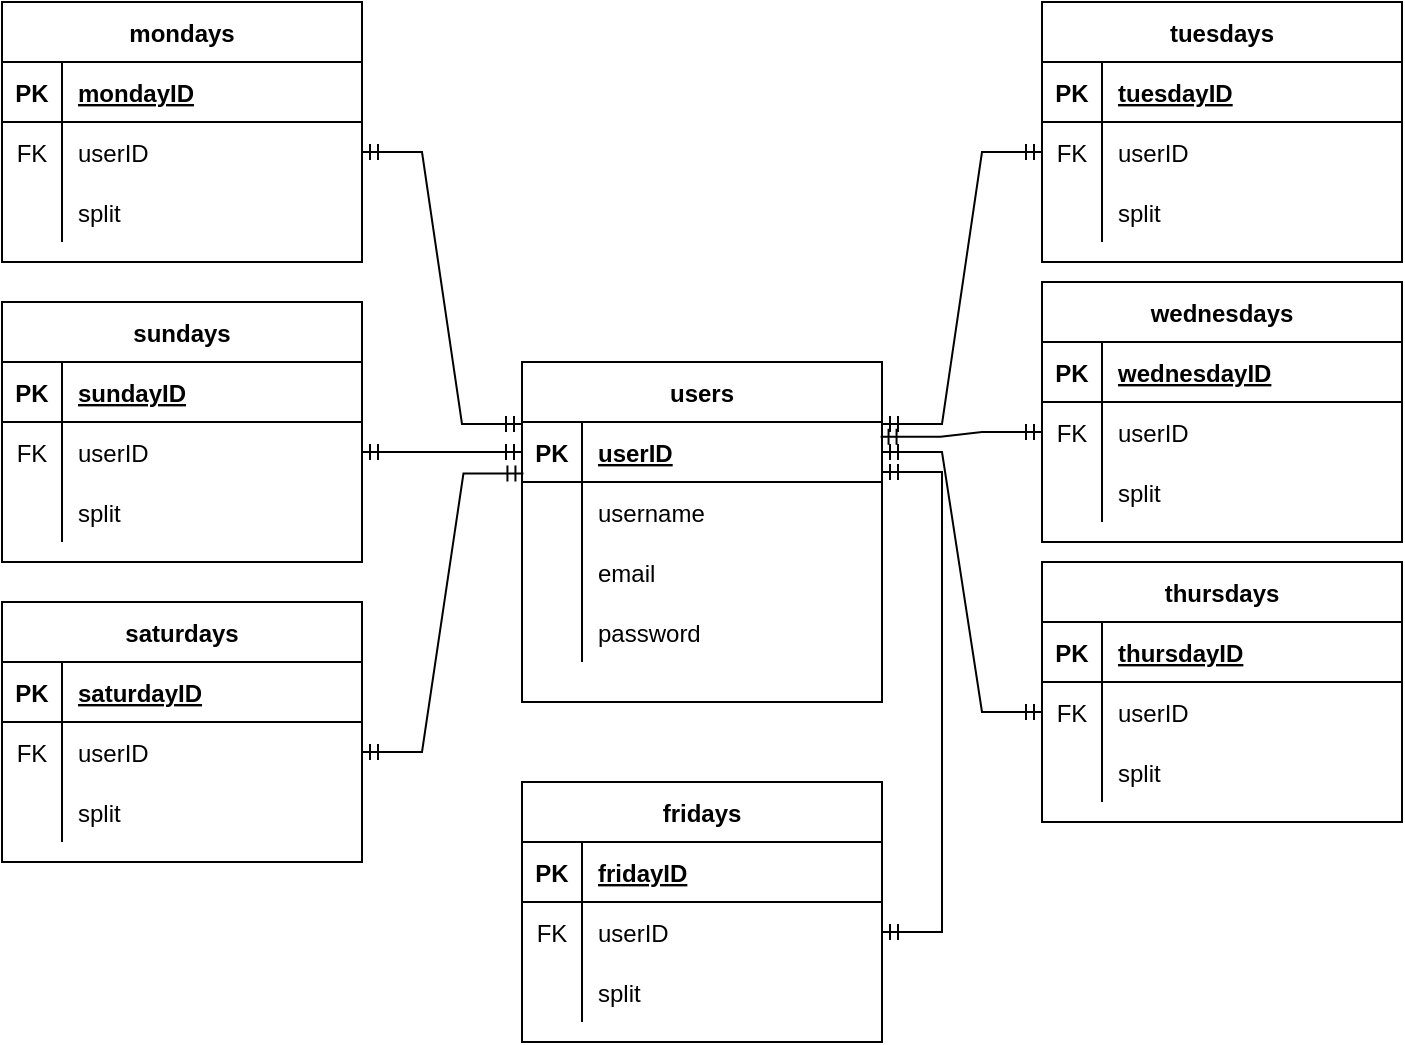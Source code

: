<mxfile version="20.0.3" type="github">
  <diagram id="R2lEEEUBdFMjLlhIrx00" name="Page-1">
    <mxGraphModel dx="1888" dy="579" grid="1" gridSize="10" guides="1" tooltips="1" connect="1" arrows="1" fold="1" page="1" pageScale="1" pageWidth="850" pageHeight="1100" math="0" shadow="0" extFonts="Permanent Marker^https://fonts.googleapis.com/css?family=Permanent+Marker">
      <root>
        <mxCell id="0" />
        <mxCell id="1" parent="0" />
        <mxCell id="h6z2bHAktGb2tJl_-hDQ-1" value="users" style="shape=table;startSize=30;container=1;collapsible=1;childLayout=tableLayout;fixedRows=1;rowLines=0;fontStyle=1;align=center;resizeLast=1;" parent="1" vertex="1">
          <mxGeometry y="200" width="180" height="170" as="geometry" />
        </mxCell>
        <mxCell id="h6z2bHAktGb2tJl_-hDQ-2" value="" style="shape=tableRow;horizontal=0;startSize=0;swimlaneHead=0;swimlaneBody=0;fillColor=none;collapsible=0;dropTarget=0;points=[[0,0.5],[1,0.5]];portConstraint=eastwest;top=0;left=0;right=0;bottom=1;" parent="h6z2bHAktGb2tJl_-hDQ-1" vertex="1">
          <mxGeometry y="30" width="180" height="30" as="geometry" />
        </mxCell>
        <mxCell id="h6z2bHAktGb2tJl_-hDQ-3" value="PK" style="shape=partialRectangle;connectable=0;fillColor=none;top=0;left=0;bottom=0;right=0;fontStyle=1;overflow=hidden;" parent="h6z2bHAktGb2tJl_-hDQ-2" vertex="1">
          <mxGeometry width="30" height="30" as="geometry">
            <mxRectangle width="30" height="30" as="alternateBounds" />
          </mxGeometry>
        </mxCell>
        <mxCell id="h6z2bHAktGb2tJl_-hDQ-4" value="userID" style="shape=partialRectangle;connectable=0;fillColor=none;top=0;left=0;bottom=0;right=0;align=left;spacingLeft=6;fontStyle=5;overflow=hidden;" parent="h6z2bHAktGb2tJl_-hDQ-2" vertex="1">
          <mxGeometry x="30" width="150" height="30" as="geometry">
            <mxRectangle width="150" height="30" as="alternateBounds" />
          </mxGeometry>
        </mxCell>
        <mxCell id="h6z2bHAktGb2tJl_-hDQ-57" value="" style="shape=tableRow;horizontal=0;startSize=0;swimlaneHead=0;swimlaneBody=0;fillColor=none;collapsible=0;dropTarget=0;points=[[0,0.5],[1,0.5]];portConstraint=eastwest;top=0;left=0;right=0;bottom=0;" parent="h6z2bHAktGb2tJl_-hDQ-1" vertex="1">
          <mxGeometry y="60" width="180" height="30" as="geometry" />
        </mxCell>
        <mxCell id="h6z2bHAktGb2tJl_-hDQ-58" value="" style="shape=partialRectangle;connectable=0;fillColor=none;top=0;left=0;bottom=0;right=0;editable=1;overflow=hidden;" parent="h6z2bHAktGb2tJl_-hDQ-57" vertex="1">
          <mxGeometry width="30" height="30" as="geometry">
            <mxRectangle width="30" height="30" as="alternateBounds" />
          </mxGeometry>
        </mxCell>
        <mxCell id="h6z2bHAktGb2tJl_-hDQ-59" value="username" style="shape=partialRectangle;connectable=0;fillColor=none;top=0;left=0;bottom=0;right=0;align=left;spacingLeft=6;overflow=hidden;" parent="h6z2bHAktGb2tJl_-hDQ-57" vertex="1">
          <mxGeometry x="30" width="150" height="30" as="geometry">
            <mxRectangle width="150" height="30" as="alternateBounds" />
          </mxGeometry>
        </mxCell>
        <mxCell id="h6z2bHAktGb2tJl_-hDQ-8" value="" style="shape=tableRow;horizontal=0;startSize=0;swimlaneHead=0;swimlaneBody=0;fillColor=none;collapsible=0;dropTarget=0;points=[[0,0.5],[1,0.5]];portConstraint=eastwest;top=0;left=0;right=0;bottom=0;" parent="h6z2bHAktGb2tJl_-hDQ-1" vertex="1">
          <mxGeometry y="90" width="180" height="30" as="geometry" />
        </mxCell>
        <mxCell id="h6z2bHAktGb2tJl_-hDQ-9" value="" style="shape=partialRectangle;connectable=0;fillColor=none;top=0;left=0;bottom=0;right=0;editable=1;overflow=hidden;" parent="h6z2bHAktGb2tJl_-hDQ-8" vertex="1">
          <mxGeometry width="30" height="30" as="geometry">
            <mxRectangle width="30" height="30" as="alternateBounds" />
          </mxGeometry>
        </mxCell>
        <mxCell id="h6z2bHAktGb2tJl_-hDQ-10" value="email" style="shape=partialRectangle;connectable=0;fillColor=none;top=0;left=0;bottom=0;right=0;align=left;spacingLeft=6;overflow=hidden;" parent="h6z2bHAktGb2tJl_-hDQ-8" vertex="1">
          <mxGeometry x="30" width="150" height="30" as="geometry">
            <mxRectangle width="150" height="30" as="alternateBounds" />
          </mxGeometry>
        </mxCell>
        <mxCell id="h6z2bHAktGb2tJl_-hDQ-11" value="" style="shape=tableRow;horizontal=0;startSize=0;swimlaneHead=0;swimlaneBody=0;fillColor=none;collapsible=0;dropTarget=0;points=[[0,0.5],[1,0.5]];portConstraint=eastwest;top=0;left=0;right=0;bottom=0;" parent="h6z2bHAktGb2tJl_-hDQ-1" vertex="1">
          <mxGeometry y="120" width="180" height="30" as="geometry" />
        </mxCell>
        <mxCell id="h6z2bHAktGb2tJl_-hDQ-12" value="" style="shape=partialRectangle;connectable=0;fillColor=none;top=0;left=0;bottom=0;right=0;editable=1;overflow=hidden;" parent="h6z2bHAktGb2tJl_-hDQ-11" vertex="1">
          <mxGeometry width="30" height="30" as="geometry">
            <mxRectangle width="30" height="30" as="alternateBounds" />
          </mxGeometry>
        </mxCell>
        <mxCell id="h6z2bHAktGb2tJl_-hDQ-13" value="password" style="shape=partialRectangle;connectable=0;fillColor=none;top=0;left=0;bottom=0;right=0;align=left;spacingLeft=6;overflow=hidden;" parent="h6z2bHAktGb2tJl_-hDQ-11" vertex="1">
          <mxGeometry x="30" width="150" height="30" as="geometry">
            <mxRectangle width="150" height="30" as="alternateBounds" />
          </mxGeometry>
        </mxCell>
        <mxCell id="h6z2bHAktGb2tJl_-hDQ-18" value="mondays" style="shape=table;startSize=30;container=1;collapsible=1;childLayout=tableLayout;fixedRows=1;rowLines=0;fontStyle=1;align=center;resizeLast=1;" parent="1" vertex="1">
          <mxGeometry x="-260" y="20" width="180" height="130" as="geometry" />
        </mxCell>
        <mxCell id="h6z2bHAktGb2tJl_-hDQ-19" value="" style="shape=tableRow;horizontal=0;startSize=0;swimlaneHead=0;swimlaneBody=0;fillColor=none;collapsible=0;dropTarget=0;points=[[0,0.5],[1,0.5]];portConstraint=eastwest;top=0;left=0;right=0;bottom=1;" parent="h6z2bHAktGb2tJl_-hDQ-18" vertex="1">
          <mxGeometry y="30" width="180" height="30" as="geometry" />
        </mxCell>
        <mxCell id="h6z2bHAktGb2tJl_-hDQ-20" value="PK" style="shape=partialRectangle;connectable=0;fillColor=none;top=0;left=0;bottom=0;right=0;fontStyle=1;overflow=hidden;" parent="h6z2bHAktGb2tJl_-hDQ-19" vertex="1">
          <mxGeometry width="30" height="30" as="geometry">
            <mxRectangle width="30" height="30" as="alternateBounds" />
          </mxGeometry>
        </mxCell>
        <mxCell id="h6z2bHAktGb2tJl_-hDQ-21" value="mondayID" style="shape=partialRectangle;connectable=0;fillColor=none;top=0;left=0;bottom=0;right=0;align=left;spacingLeft=6;fontStyle=5;overflow=hidden;" parent="h6z2bHAktGb2tJl_-hDQ-19" vertex="1">
          <mxGeometry x="30" width="150" height="30" as="geometry">
            <mxRectangle width="150" height="30" as="alternateBounds" />
          </mxGeometry>
        </mxCell>
        <mxCell id="h6z2bHAktGb2tJl_-hDQ-22" value="" style="shape=tableRow;horizontal=0;startSize=0;swimlaneHead=0;swimlaneBody=0;fillColor=none;collapsible=0;dropTarget=0;points=[[0,0.5],[1,0.5]];portConstraint=eastwest;top=0;left=0;right=0;bottom=0;" parent="h6z2bHAktGb2tJl_-hDQ-18" vertex="1">
          <mxGeometry y="60" width="180" height="30" as="geometry" />
        </mxCell>
        <mxCell id="h6z2bHAktGb2tJl_-hDQ-23" value="FK" style="shape=partialRectangle;connectable=0;fillColor=none;top=0;left=0;bottom=0;right=0;editable=1;overflow=hidden;" parent="h6z2bHAktGb2tJl_-hDQ-22" vertex="1">
          <mxGeometry width="30" height="30" as="geometry">
            <mxRectangle width="30" height="30" as="alternateBounds" />
          </mxGeometry>
        </mxCell>
        <mxCell id="h6z2bHAktGb2tJl_-hDQ-24" value="userID" style="shape=partialRectangle;connectable=0;fillColor=none;top=0;left=0;bottom=0;right=0;align=left;spacingLeft=6;overflow=hidden;" parent="h6z2bHAktGb2tJl_-hDQ-22" vertex="1">
          <mxGeometry x="30" width="150" height="30" as="geometry">
            <mxRectangle width="150" height="30" as="alternateBounds" />
          </mxGeometry>
        </mxCell>
        <mxCell id="h6z2bHAktGb2tJl_-hDQ-25" value="" style="shape=tableRow;horizontal=0;startSize=0;swimlaneHead=0;swimlaneBody=0;fillColor=none;collapsible=0;dropTarget=0;points=[[0,0.5],[1,0.5]];portConstraint=eastwest;top=0;left=0;right=0;bottom=0;" parent="h6z2bHAktGb2tJl_-hDQ-18" vertex="1">
          <mxGeometry y="90" width="180" height="30" as="geometry" />
        </mxCell>
        <mxCell id="h6z2bHAktGb2tJl_-hDQ-26" value="" style="shape=partialRectangle;connectable=0;fillColor=none;top=0;left=0;bottom=0;right=0;editable=1;overflow=hidden;" parent="h6z2bHAktGb2tJl_-hDQ-25" vertex="1">
          <mxGeometry width="30" height="30" as="geometry">
            <mxRectangle width="30" height="30" as="alternateBounds" />
          </mxGeometry>
        </mxCell>
        <mxCell id="h6z2bHAktGb2tJl_-hDQ-27" value="split" style="shape=partialRectangle;connectable=0;fillColor=none;top=0;left=0;bottom=0;right=0;align=left;spacingLeft=6;overflow=hidden;" parent="h6z2bHAktGb2tJl_-hDQ-25" vertex="1">
          <mxGeometry x="30" width="150" height="30" as="geometry">
            <mxRectangle width="150" height="30" as="alternateBounds" />
          </mxGeometry>
        </mxCell>
        <mxCell id="h6z2bHAktGb2tJl_-hDQ-31" value="tuesdays" style="shape=table;startSize=30;container=1;collapsible=1;childLayout=tableLayout;fixedRows=1;rowLines=0;fontStyle=1;align=center;resizeLast=1;" parent="1" vertex="1">
          <mxGeometry x="260" y="20" width="180" height="130" as="geometry" />
        </mxCell>
        <mxCell id="h6z2bHAktGb2tJl_-hDQ-32" value="" style="shape=tableRow;horizontal=0;startSize=0;swimlaneHead=0;swimlaneBody=0;fillColor=none;collapsible=0;dropTarget=0;points=[[0,0.5],[1,0.5]];portConstraint=eastwest;top=0;left=0;right=0;bottom=1;" parent="h6z2bHAktGb2tJl_-hDQ-31" vertex="1">
          <mxGeometry y="30" width="180" height="30" as="geometry" />
        </mxCell>
        <mxCell id="h6z2bHAktGb2tJl_-hDQ-33" value="PK" style="shape=partialRectangle;connectable=0;fillColor=none;top=0;left=0;bottom=0;right=0;fontStyle=1;overflow=hidden;" parent="h6z2bHAktGb2tJl_-hDQ-32" vertex="1">
          <mxGeometry width="30" height="30" as="geometry">
            <mxRectangle width="30" height="30" as="alternateBounds" />
          </mxGeometry>
        </mxCell>
        <mxCell id="h6z2bHAktGb2tJl_-hDQ-34" value="tuesdayID" style="shape=partialRectangle;connectable=0;fillColor=none;top=0;left=0;bottom=0;right=0;align=left;spacingLeft=6;fontStyle=5;overflow=hidden;" parent="h6z2bHAktGb2tJl_-hDQ-32" vertex="1">
          <mxGeometry x="30" width="150" height="30" as="geometry">
            <mxRectangle width="150" height="30" as="alternateBounds" />
          </mxGeometry>
        </mxCell>
        <mxCell id="h6z2bHAktGb2tJl_-hDQ-35" value="" style="shape=tableRow;horizontal=0;startSize=0;swimlaneHead=0;swimlaneBody=0;fillColor=none;collapsible=0;dropTarget=0;points=[[0,0.5],[1,0.5]];portConstraint=eastwest;top=0;left=0;right=0;bottom=0;" parent="h6z2bHAktGb2tJl_-hDQ-31" vertex="1">
          <mxGeometry y="60" width="180" height="30" as="geometry" />
        </mxCell>
        <mxCell id="h6z2bHAktGb2tJl_-hDQ-36" value="FK" style="shape=partialRectangle;connectable=0;fillColor=none;top=0;left=0;bottom=0;right=0;editable=1;overflow=hidden;" parent="h6z2bHAktGb2tJl_-hDQ-35" vertex="1">
          <mxGeometry width="30" height="30" as="geometry">
            <mxRectangle width="30" height="30" as="alternateBounds" />
          </mxGeometry>
        </mxCell>
        <mxCell id="h6z2bHAktGb2tJl_-hDQ-37" value="userID" style="shape=partialRectangle;connectable=0;fillColor=none;top=0;left=0;bottom=0;right=0;align=left;spacingLeft=6;overflow=hidden;" parent="h6z2bHAktGb2tJl_-hDQ-35" vertex="1">
          <mxGeometry x="30" width="150" height="30" as="geometry">
            <mxRectangle width="150" height="30" as="alternateBounds" />
          </mxGeometry>
        </mxCell>
        <mxCell id="h6z2bHAktGb2tJl_-hDQ-38" value="" style="shape=tableRow;horizontal=0;startSize=0;swimlaneHead=0;swimlaneBody=0;fillColor=none;collapsible=0;dropTarget=0;points=[[0,0.5],[1,0.5]];portConstraint=eastwest;top=0;left=0;right=0;bottom=0;" parent="h6z2bHAktGb2tJl_-hDQ-31" vertex="1">
          <mxGeometry y="90" width="180" height="30" as="geometry" />
        </mxCell>
        <mxCell id="h6z2bHAktGb2tJl_-hDQ-39" value="" style="shape=partialRectangle;connectable=0;fillColor=none;top=0;left=0;bottom=0;right=0;editable=1;overflow=hidden;" parent="h6z2bHAktGb2tJl_-hDQ-38" vertex="1">
          <mxGeometry width="30" height="30" as="geometry">
            <mxRectangle width="30" height="30" as="alternateBounds" />
          </mxGeometry>
        </mxCell>
        <mxCell id="h6z2bHAktGb2tJl_-hDQ-40" value="split" style="shape=partialRectangle;connectable=0;fillColor=none;top=0;left=0;bottom=0;right=0;align=left;spacingLeft=6;overflow=hidden;" parent="h6z2bHAktGb2tJl_-hDQ-38" vertex="1">
          <mxGeometry x="30" width="150" height="30" as="geometry">
            <mxRectangle width="150" height="30" as="alternateBounds" />
          </mxGeometry>
        </mxCell>
        <mxCell id="h6z2bHAktGb2tJl_-hDQ-44" value="wednesdays" style="shape=table;startSize=30;container=1;collapsible=1;childLayout=tableLayout;fixedRows=1;rowLines=0;fontStyle=1;align=center;resizeLast=1;" parent="1" vertex="1">
          <mxGeometry x="260" y="160" width="180" height="130" as="geometry" />
        </mxCell>
        <mxCell id="h6z2bHAktGb2tJl_-hDQ-45" value="" style="shape=tableRow;horizontal=0;startSize=0;swimlaneHead=0;swimlaneBody=0;fillColor=none;collapsible=0;dropTarget=0;points=[[0,0.5],[1,0.5]];portConstraint=eastwest;top=0;left=0;right=0;bottom=1;" parent="h6z2bHAktGb2tJl_-hDQ-44" vertex="1">
          <mxGeometry y="30" width="180" height="30" as="geometry" />
        </mxCell>
        <mxCell id="h6z2bHAktGb2tJl_-hDQ-46" value="PK" style="shape=partialRectangle;connectable=0;fillColor=none;top=0;left=0;bottom=0;right=0;fontStyle=1;overflow=hidden;" parent="h6z2bHAktGb2tJl_-hDQ-45" vertex="1">
          <mxGeometry width="30" height="30" as="geometry">
            <mxRectangle width="30" height="30" as="alternateBounds" />
          </mxGeometry>
        </mxCell>
        <mxCell id="h6z2bHAktGb2tJl_-hDQ-47" value="wednesdayID" style="shape=partialRectangle;connectable=0;fillColor=none;top=0;left=0;bottom=0;right=0;align=left;spacingLeft=6;fontStyle=5;overflow=hidden;" parent="h6z2bHAktGb2tJl_-hDQ-45" vertex="1">
          <mxGeometry x="30" width="150" height="30" as="geometry">
            <mxRectangle width="150" height="30" as="alternateBounds" />
          </mxGeometry>
        </mxCell>
        <mxCell id="h6z2bHAktGb2tJl_-hDQ-48" value="" style="shape=tableRow;horizontal=0;startSize=0;swimlaneHead=0;swimlaneBody=0;fillColor=none;collapsible=0;dropTarget=0;points=[[0,0.5],[1,0.5]];portConstraint=eastwest;top=0;left=0;right=0;bottom=0;" parent="h6z2bHAktGb2tJl_-hDQ-44" vertex="1">
          <mxGeometry y="60" width="180" height="30" as="geometry" />
        </mxCell>
        <mxCell id="h6z2bHAktGb2tJl_-hDQ-49" value="FK" style="shape=partialRectangle;connectable=0;fillColor=none;top=0;left=0;bottom=0;right=0;editable=1;overflow=hidden;" parent="h6z2bHAktGb2tJl_-hDQ-48" vertex="1">
          <mxGeometry width="30" height="30" as="geometry">
            <mxRectangle width="30" height="30" as="alternateBounds" />
          </mxGeometry>
        </mxCell>
        <mxCell id="h6z2bHAktGb2tJl_-hDQ-50" value="userID" style="shape=partialRectangle;connectable=0;fillColor=none;top=0;left=0;bottom=0;right=0;align=left;spacingLeft=6;overflow=hidden;" parent="h6z2bHAktGb2tJl_-hDQ-48" vertex="1">
          <mxGeometry x="30" width="150" height="30" as="geometry">
            <mxRectangle width="150" height="30" as="alternateBounds" />
          </mxGeometry>
        </mxCell>
        <mxCell id="h6z2bHAktGb2tJl_-hDQ-51" value="" style="shape=tableRow;horizontal=0;startSize=0;swimlaneHead=0;swimlaneBody=0;fillColor=none;collapsible=0;dropTarget=0;points=[[0,0.5],[1,0.5]];portConstraint=eastwest;top=0;left=0;right=0;bottom=0;" parent="h6z2bHAktGb2tJl_-hDQ-44" vertex="1">
          <mxGeometry y="90" width="180" height="30" as="geometry" />
        </mxCell>
        <mxCell id="h6z2bHAktGb2tJl_-hDQ-52" value="" style="shape=partialRectangle;connectable=0;fillColor=none;top=0;left=0;bottom=0;right=0;editable=1;overflow=hidden;" parent="h6z2bHAktGb2tJl_-hDQ-51" vertex="1">
          <mxGeometry width="30" height="30" as="geometry">
            <mxRectangle width="30" height="30" as="alternateBounds" />
          </mxGeometry>
        </mxCell>
        <mxCell id="h6z2bHAktGb2tJl_-hDQ-53" value="split" style="shape=partialRectangle;connectable=0;fillColor=none;top=0;left=0;bottom=0;right=0;align=left;spacingLeft=6;overflow=hidden;" parent="h6z2bHAktGb2tJl_-hDQ-51" vertex="1">
          <mxGeometry x="30" width="150" height="30" as="geometry">
            <mxRectangle width="150" height="30" as="alternateBounds" />
          </mxGeometry>
        </mxCell>
        <mxCell id="h6z2bHAktGb2tJl_-hDQ-60" value="thursdays" style="shape=table;startSize=30;container=1;collapsible=1;childLayout=tableLayout;fixedRows=1;rowLines=0;fontStyle=1;align=center;resizeLast=1;" parent="1" vertex="1">
          <mxGeometry x="260" y="300" width="180" height="130" as="geometry" />
        </mxCell>
        <mxCell id="h6z2bHAktGb2tJl_-hDQ-61" value="" style="shape=tableRow;horizontal=0;startSize=0;swimlaneHead=0;swimlaneBody=0;fillColor=none;collapsible=0;dropTarget=0;points=[[0,0.5],[1,0.5]];portConstraint=eastwest;top=0;left=0;right=0;bottom=1;" parent="h6z2bHAktGb2tJl_-hDQ-60" vertex="1">
          <mxGeometry y="30" width="180" height="30" as="geometry" />
        </mxCell>
        <mxCell id="h6z2bHAktGb2tJl_-hDQ-62" value="PK" style="shape=partialRectangle;connectable=0;fillColor=none;top=0;left=0;bottom=0;right=0;fontStyle=1;overflow=hidden;" parent="h6z2bHAktGb2tJl_-hDQ-61" vertex="1">
          <mxGeometry width="30" height="30" as="geometry">
            <mxRectangle width="30" height="30" as="alternateBounds" />
          </mxGeometry>
        </mxCell>
        <mxCell id="h6z2bHAktGb2tJl_-hDQ-63" value="thursdayID" style="shape=partialRectangle;connectable=0;fillColor=none;top=0;left=0;bottom=0;right=0;align=left;spacingLeft=6;fontStyle=5;overflow=hidden;" parent="h6z2bHAktGb2tJl_-hDQ-61" vertex="1">
          <mxGeometry x="30" width="150" height="30" as="geometry">
            <mxRectangle width="150" height="30" as="alternateBounds" />
          </mxGeometry>
        </mxCell>
        <mxCell id="h6z2bHAktGb2tJl_-hDQ-77" value="" style="shape=tableRow;horizontal=0;startSize=0;swimlaneHead=0;swimlaneBody=0;fillColor=none;collapsible=0;dropTarget=0;points=[[0,0.5],[1,0.5]];portConstraint=eastwest;top=0;left=0;right=0;bottom=0;" parent="h6z2bHAktGb2tJl_-hDQ-60" vertex="1">
          <mxGeometry y="60" width="180" height="30" as="geometry" />
        </mxCell>
        <mxCell id="h6z2bHAktGb2tJl_-hDQ-78" value="FK" style="shape=partialRectangle;connectable=0;fillColor=none;top=0;left=0;bottom=0;right=0;fontStyle=0;overflow=hidden;" parent="h6z2bHAktGb2tJl_-hDQ-77" vertex="1">
          <mxGeometry width="30" height="30" as="geometry">
            <mxRectangle width="30" height="30" as="alternateBounds" />
          </mxGeometry>
        </mxCell>
        <mxCell id="h6z2bHAktGb2tJl_-hDQ-79" value="userID" style="shape=partialRectangle;connectable=0;fillColor=none;top=0;left=0;bottom=0;right=0;align=left;spacingLeft=6;fontStyle=0;overflow=hidden;" parent="h6z2bHAktGb2tJl_-hDQ-77" vertex="1">
          <mxGeometry x="30" width="150" height="30" as="geometry">
            <mxRectangle width="150" height="30" as="alternateBounds" />
          </mxGeometry>
        </mxCell>
        <mxCell id="h6z2bHAktGb2tJl_-hDQ-64" value="" style="shape=tableRow;horizontal=0;startSize=0;swimlaneHead=0;swimlaneBody=0;fillColor=none;collapsible=0;dropTarget=0;points=[[0,0.5],[1,0.5]];portConstraint=eastwest;top=0;left=0;right=0;bottom=0;" parent="h6z2bHAktGb2tJl_-hDQ-60" vertex="1">
          <mxGeometry y="90" width="180" height="30" as="geometry" />
        </mxCell>
        <mxCell id="h6z2bHAktGb2tJl_-hDQ-65" value="" style="shape=partialRectangle;connectable=0;fillColor=none;top=0;left=0;bottom=0;right=0;editable=1;overflow=hidden;" parent="h6z2bHAktGb2tJl_-hDQ-64" vertex="1">
          <mxGeometry width="30" height="30" as="geometry">
            <mxRectangle width="30" height="30" as="alternateBounds" />
          </mxGeometry>
        </mxCell>
        <mxCell id="h6z2bHAktGb2tJl_-hDQ-66" value="split" style="shape=partialRectangle;connectable=0;fillColor=none;top=0;left=0;bottom=0;right=0;align=left;spacingLeft=6;overflow=hidden;" parent="h6z2bHAktGb2tJl_-hDQ-64" vertex="1">
          <mxGeometry x="30" width="150" height="30" as="geometry">
            <mxRectangle width="150" height="30" as="alternateBounds" />
          </mxGeometry>
        </mxCell>
        <mxCell id="h6z2bHAktGb2tJl_-hDQ-100" value="fridays" style="shape=table;startSize=30;container=1;collapsible=1;childLayout=tableLayout;fixedRows=1;rowLines=0;fontStyle=1;align=center;resizeLast=1;" parent="1" vertex="1">
          <mxGeometry y="410" width="180" height="130" as="geometry" />
        </mxCell>
        <mxCell id="h6z2bHAktGb2tJl_-hDQ-101" value="" style="shape=tableRow;horizontal=0;startSize=0;swimlaneHead=0;swimlaneBody=0;fillColor=none;collapsible=0;dropTarget=0;points=[[0,0.5],[1,0.5]];portConstraint=eastwest;top=0;left=0;right=0;bottom=1;" parent="h6z2bHAktGb2tJl_-hDQ-100" vertex="1">
          <mxGeometry y="30" width="180" height="30" as="geometry" />
        </mxCell>
        <mxCell id="h6z2bHAktGb2tJl_-hDQ-102" value="PK" style="shape=partialRectangle;connectable=0;fillColor=none;top=0;left=0;bottom=0;right=0;fontStyle=1;overflow=hidden;" parent="h6z2bHAktGb2tJl_-hDQ-101" vertex="1">
          <mxGeometry width="30" height="30" as="geometry">
            <mxRectangle width="30" height="30" as="alternateBounds" />
          </mxGeometry>
        </mxCell>
        <mxCell id="h6z2bHAktGb2tJl_-hDQ-103" value="fridayID" style="shape=partialRectangle;connectable=0;fillColor=none;top=0;left=0;bottom=0;right=0;align=left;spacingLeft=6;fontStyle=5;overflow=hidden;" parent="h6z2bHAktGb2tJl_-hDQ-101" vertex="1">
          <mxGeometry x="30" width="150" height="30" as="geometry">
            <mxRectangle width="150" height="30" as="alternateBounds" />
          </mxGeometry>
        </mxCell>
        <mxCell id="h6z2bHAktGb2tJl_-hDQ-104" value="" style="shape=tableRow;horizontal=0;startSize=0;swimlaneHead=0;swimlaneBody=0;fillColor=none;collapsible=0;dropTarget=0;points=[[0,0.5],[1,0.5]];portConstraint=eastwest;top=0;left=0;right=0;bottom=0;" parent="h6z2bHAktGb2tJl_-hDQ-100" vertex="1">
          <mxGeometry y="60" width="180" height="30" as="geometry" />
        </mxCell>
        <mxCell id="h6z2bHAktGb2tJl_-hDQ-105" value="FK" style="shape=partialRectangle;connectable=0;fillColor=none;top=0;left=0;bottom=0;right=0;editable=1;overflow=hidden;" parent="h6z2bHAktGb2tJl_-hDQ-104" vertex="1">
          <mxGeometry width="30" height="30" as="geometry">
            <mxRectangle width="30" height="30" as="alternateBounds" />
          </mxGeometry>
        </mxCell>
        <mxCell id="h6z2bHAktGb2tJl_-hDQ-106" value="userID" style="shape=partialRectangle;connectable=0;fillColor=none;top=0;left=0;bottom=0;right=0;align=left;spacingLeft=6;overflow=hidden;" parent="h6z2bHAktGb2tJl_-hDQ-104" vertex="1">
          <mxGeometry x="30" width="150" height="30" as="geometry">
            <mxRectangle width="150" height="30" as="alternateBounds" />
          </mxGeometry>
        </mxCell>
        <mxCell id="h6z2bHAktGb2tJl_-hDQ-107" value="" style="shape=tableRow;horizontal=0;startSize=0;swimlaneHead=0;swimlaneBody=0;fillColor=none;collapsible=0;dropTarget=0;points=[[0,0.5],[1,0.5]];portConstraint=eastwest;top=0;left=0;right=0;bottom=0;" parent="h6z2bHAktGb2tJl_-hDQ-100" vertex="1">
          <mxGeometry y="90" width="180" height="30" as="geometry" />
        </mxCell>
        <mxCell id="h6z2bHAktGb2tJl_-hDQ-108" value="" style="shape=partialRectangle;connectable=0;fillColor=none;top=0;left=0;bottom=0;right=0;editable=1;overflow=hidden;" parent="h6z2bHAktGb2tJl_-hDQ-107" vertex="1">
          <mxGeometry width="30" height="30" as="geometry">
            <mxRectangle width="30" height="30" as="alternateBounds" />
          </mxGeometry>
        </mxCell>
        <mxCell id="h6z2bHAktGb2tJl_-hDQ-109" value="split" style="shape=partialRectangle;connectable=0;fillColor=none;top=0;left=0;bottom=0;right=0;align=left;spacingLeft=6;overflow=hidden;" parent="h6z2bHAktGb2tJl_-hDQ-107" vertex="1">
          <mxGeometry x="30" width="150" height="30" as="geometry">
            <mxRectangle width="150" height="30" as="alternateBounds" />
          </mxGeometry>
        </mxCell>
        <mxCell id="h6z2bHAktGb2tJl_-hDQ-113" value="saturdays" style="shape=table;startSize=30;container=1;collapsible=1;childLayout=tableLayout;fixedRows=1;rowLines=0;fontStyle=1;align=center;resizeLast=1;" parent="1" vertex="1">
          <mxGeometry x="-260" y="320" width="180" height="130" as="geometry" />
        </mxCell>
        <mxCell id="h6z2bHAktGb2tJl_-hDQ-114" value="" style="shape=tableRow;horizontal=0;startSize=0;swimlaneHead=0;swimlaneBody=0;fillColor=none;collapsible=0;dropTarget=0;points=[[0,0.5],[1,0.5]];portConstraint=eastwest;top=0;left=0;right=0;bottom=1;" parent="h6z2bHAktGb2tJl_-hDQ-113" vertex="1">
          <mxGeometry y="30" width="180" height="30" as="geometry" />
        </mxCell>
        <mxCell id="h6z2bHAktGb2tJl_-hDQ-115" value="PK" style="shape=partialRectangle;connectable=0;fillColor=none;top=0;left=0;bottom=0;right=0;fontStyle=1;overflow=hidden;" parent="h6z2bHAktGb2tJl_-hDQ-114" vertex="1">
          <mxGeometry width="30" height="30" as="geometry">
            <mxRectangle width="30" height="30" as="alternateBounds" />
          </mxGeometry>
        </mxCell>
        <mxCell id="h6z2bHAktGb2tJl_-hDQ-116" value="saturdayID" style="shape=partialRectangle;connectable=0;fillColor=none;top=0;left=0;bottom=0;right=0;align=left;spacingLeft=6;fontStyle=5;overflow=hidden;" parent="h6z2bHAktGb2tJl_-hDQ-114" vertex="1">
          <mxGeometry x="30" width="150" height="30" as="geometry">
            <mxRectangle width="150" height="30" as="alternateBounds" />
          </mxGeometry>
        </mxCell>
        <mxCell id="h6z2bHAktGb2tJl_-hDQ-117" value="" style="shape=tableRow;horizontal=0;startSize=0;swimlaneHead=0;swimlaneBody=0;fillColor=none;collapsible=0;dropTarget=0;points=[[0,0.5],[1,0.5]];portConstraint=eastwest;top=0;left=0;right=0;bottom=0;" parent="h6z2bHAktGb2tJl_-hDQ-113" vertex="1">
          <mxGeometry y="60" width="180" height="30" as="geometry" />
        </mxCell>
        <mxCell id="h6z2bHAktGb2tJl_-hDQ-118" value="FK" style="shape=partialRectangle;connectable=0;fillColor=none;top=0;left=0;bottom=0;right=0;editable=1;overflow=hidden;" parent="h6z2bHAktGb2tJl_-hDQ-117" vertex="1">
          <mxGeometry width="30" height="30" as="geometry">
            <mxRectangle width="30" height="30" as="alternateBounds" />
          </mxGeometry>
        </mxCell>
        <mxCell id="h6z2bHAktGb2tJl_-hDQ-119" value="userID" style="shape=partialRectangle;connectable=0;fillColor=none;top=0;left=0;bottom=0;right=0;align=left;spacingLeft=6;overflow=hidden;" parent="h6z2bHAktGb2tJl_-hDQ-117" vertex="1">
          <mxGeometry x="30" width="150" height="30" as="geometry">
            <mxRectangle width="150" height="30" as="alternateBounds" />
          </mxGeometry>
        </mxCell>
        <mxCell id="h6z2bHAktGb2tJl_-hDQ-120" value="" style="shape=tableRow;horizontal=0;startSize=0;swimlaneHead=0;swimlaneBody=0;fillColor=none;collapsible=0;dropTarget=0;points=[[0,0.5],[1,0.5]];portConstraint=eastwest;top=0;left=0;right=0;bottom=0;" parent="h6z2bHAktGb2tJl_-hDQ-113" vertex="1">
          <mxGeometry y="90" width="180" height="30" as="geometry" />
        </mxCell>
        <mxCell id="h6z2bHAktGb2tJl_-hDQ-121" value="" style="shape=partialRectangle;connectable=0;fillColor=none;top=0;left=0;bottom=0;right=0;editable=1;overflow=hidden;" parent="h6z2bHAktGb2tJl_-hDQ-120" vertex="1">
          <mxGeometry width="30" height="30" as="geometry">
            <mxRectangle width="30" height="30" as="alternateBounds" />
          </mxGeometry>
        </mxCell>
        <mxCell id="h6z2bHAktGb2tJl_-hDQ-122" value="split" style="shape=partialRectangle;connectable=0;fillColor=none;top=0;left=0;bottom=0;right=0;align=left;spacingLeft=6;overflow=hidden;" parent="h6z2bHAktGb2tJl_-hDQ-120" vertex="1">
          <mxGeometry x="30" width="150" height="30" as="geometry">
            <mxRectangle width="150" height="30" as="alternateBounds" />
          </mxGeometry>
        </mxCell>
        <mxCell id="h6z2bHAktGb2tJl_-hDQ-126" value="sundays" style="shape=table;startSize=30;container=1;collapsible=1;childLayout=tableLayout;fixedRows=1;rowLines=0;fontStyle=1;align=center;resizeLast=1;" parent="1" vertex="1">
          <mxGeometry x="-260" y="170" width="180" height="130" as="geometry" />
        </mxCell>
        <mxCell id="h6z2bHAktGb2tJl_-hDQ-127" value="" style="shape=tableRow;horizontal=0;startSize=0;swimlaneHead=0;swimlaneBody=0;fillColor=none;collapsible=0;dropTarget=0;points=[[0,0.5],[1,0.5]];portConstraint=eastwest;top=0;left=0;right=0;bottom=1;" parent="h6z2bHAktGb2tJl_-hDQ-126" vertex="1">
          <mxGeometry y="30" width="180" height="30" as="geometry" />
        </mxCell>
        <mxCell id="h6z2bHAktGb2tJl_-hDQ-128" value="PK" style="shape=partialRectangle;connectable=0;fillColor=none;top=0;left=0;bottom=0;right=0;fontStyle=1;overflow=hidden;" parent="h6z2bHAktGb2tJl_-hDQ-127" vertex="1">
          <mxGeometry width="30" height="30" as="geometry">
            <mxRectangle width="30" height="30" as="alternateBounds" />
          </mxGeometry>
        </mxCell>
        <mxCell id="h6z2bHAktGb2tJl_-hDQ-129" value="sundayID" style="shape=partialRectangle;connectable=0;fillColor=none;top=0;left=0;bottom=0;right=0;align=left;spacingLeft=6;fontStyle=5;overflow=hidden;" parent="h6z2bHAktGb2tJl_-hDQ-127" vertex="1">
          <mxGeometry x="30" width="150" height="30" as="geometry">
            <mxRectangle width="150" height="30" as="alternateBounds" />
          </mxGeometry>
        </mxCell>
        <mxCell id="h6z2bHAktGb2tJl_-hDQ-130" value="" style="shape=tableRow;horizontal=0;startSize=0;swimlaneHead=0;swimlaneBody=0;fillColor=none;collapsible=0;dropTarget=0;points=[[0,0.5],[1,0.5]];portConstraint=eastwest;top=0;left=0;right=0;bottom=0;" parent="h6z2bHAktGb2tJl_-hDQ-126" vertex="1">
          <mxGeometry y="60" width="180" height="30" as="geometry" />
        </mxCell>
        <mxCell id="h6z2bHAktGb2tJl_-hDQ-131" value="FK" style="shape=partialRectangle;connectable=0;fillColor=none;top=0;left=0;bottom=0;right=0;editable=1;overflow=hidden;" parent="h6z2bHAktGb2tJl_-hDQ-130" vertex="1">
          <mxGeometry width="30" height="30" as="geometry">
            <mxRectangle width="30" height="30" as="alternateBounds" />
          </mxGeometry>
        </mxCell>
        <mxCell id="h6z2bHAktGb2tJl_-hDQ-132" value="userID" style="shape=partialRectangle;connectable=0;fillColor=none;top=0;left=0;bottom=0;right=0;align=left;spacingLeft=6;overflow=hidden;" parent="h6z2bHAktGb2tJl_-hDQ-130" vertex="1">
          <mxGeometry x="30" width="150" height="30" as="geometry">
            <mxRectangle width="150" height="30" as="alternateBounds" />
          </mxGeometry>
        </mxCell>
        <mxCell id="h6z2bHAktGb2tJl_-hDQ-133" value="" style="shape=tableRow;horizontal=0;startSize=0;swimlaneHead=0;swimlaneBody=0;fillColor=none;collapsible=0;dropTarget=0;points=[[0,0.5],[1,0.5]];portConstraint=eastwest;top=0;left=0;right=0;bottom=0;" parent="h6z2bHAktGb2tJl_-hDQ-126" vertex="1">
          <mxGeometry y="90" width="180" height="30" as="geometry" />
        </mxCell>
        <mxCell id="h6z2bHAktGb2tJl_-hDQ-134" value="" style="shape=partialRectangle;connectable=0;fillColor=none;top=0;left=0;bottom=0;right=0;editable=1;overflow=hidden;" parent="h6z2bHAktGb2tJl_-hDQ-133" vertex="1">
          <mxGeometry width="30" height="30" as="geometry">
            <mxRectangle width="30" height="30" as="alternateBounds" />
          </mxGeometry>
        </mxCell>
        <mxCell id="h6z2bHAktGb2tJl_-hDQ-135" value="split" style="shape=partialRectangle;connectable=0;fillColor=none;top=0;left=0;bottom=0;right=0;align=left;spacingLeft=6;overflow=hidden;" parent="h6z2bHAktGb2tJl_-hDQ-133" vertex="1">
          <mxGeometry x="30" width="150" height="30" as="geometry">
            <mxRectangle width="150" height="30" as="alternateBounds" />
          </mxGeometry>
        </mxCell>
        <mxCell id="h6z2bHAktGb2tJl_-hDQ-141" value="" style="edgeStyle=entityRelationEdgeStyle;fontSize=12;html=1;endArrow=ERmandOne;startArrow=ERmandOne;rounded=0;exitX=1;exitY=0.5;exitDx=0;exitDy=0;entryX=0;entryY=0.5;entryDx=0;entryDy=0;" parent="1" source="h6z2bHAktGb2tJl_-hDQ-130" target="h6z2bHAktGb2tJl_-hDQ-2" edge="1">
          <mxGeometry width="100" height="100" relative="1" as="geometry">
            <mxPoint x="-120" y="390" as="sourcePoint" />
            <mxPoint y="239" as="targetPoint" />
          </mxGeometry>
        </mxCell>
        <mxCell id="h6z2bHAktGb2tJl_-hDQ-142" value="" style="edgeStyle=entityRelationEdgeStyle;fontSize=12;html=1;endArrow=ERmandOne;startArrow=ERmandOne;rounded=0;exitX=1;exitY=0.5;exitDx=0;exitDy=0;entryX=0.004;entryY=-0.14;entryDx=0;entryDy=0;entryPerimeter=0;" parent="1" source="h6z2bHAktGb2tJl_-hDQ-117" target="h6z2bHAktGb2tJl_-hDQ-57" edge="1">
          <mxGeometry width="100" height="100" relative="1" as="geometry">
            <mxPoint x="-100" y="380" as="sourcePoint" />
            <mxPoint y="250" as="targetPoint" />
          </mxGeometry>
        </mxCell>
        <mxCell id="h6z2bHAktGb2tJl_-hDQ-144" value="" style="edgeStyle=entityRelationEdgeStyle;fontSize=12;html=1;endArrow=ERmandOne;startArrow=ERmandOne;rounded=0;exitX=1;exitY=0.5;exitDx=0;exitDy=0;" parent="1" source="h6z2bHAktGb2tJl_-hDQ-22" edge="1">
          <mxGeometry width="100" height="100" relative="1" as="geometry">
            <mxPoint x="10" y="300" as="sourcePoint" />
            <mxPoint y="231" as="targetPoint" />
          </mxGeometry>
        </mxCell>
        <mxCell id="h6z2bHAktGb2tJl_-hDQ-146" value="" style="edgeStyle=entityRelationEdgeStyle;fontSize=12;html=1;endArrow=ERmandOne;startArrow=ERmandOne;rounded=0;exitX=0;exitY=0.5;exitDx=0;exitDy=0;entryX=1;entryY=0.033;entryDx=0;entryDy=0;entryPerimeter=0;" parent="1" source="h6z2bHAktGb2tJl_-hDQ-35" target="h6z2bHAktGb2tJl_-hDQ-2" edge="1">
          <mxGeometry width="100" height="100" relative="1" as="geometry">
            <mxPoint x="200" y="85" as="sourcePoint" />
            <mxPoint x="200" y="259" as="targetPoint" />
          </mxGeometry>
        </mxCell>
        <mxCell id="h6z2bHAktGb2tJl_-hDQ-147" value="" style="edgeStyle=entityRelationEdgeStyle;fontSize=12;html=1;endArrow=ERmandOne;startArrow=ERmandOne;rounded=0;exitX=0;exitY=0.5;exitDx=0;exitDy=0;entryX=0.996;entryY=0.247;entryDx=0;entryDy=0;entryPerimeter=0;" parent="1" source="h6z2bHAktGb2tJl_-hDQ-48" target="h6z2bHAktGb2tJl_-hDQ-2" edge="1">
          <mxGeometry width="100" height="100" relative="1" as="geometry">
            <mxPoint x="250" y="85" as="sourcePoint" />
            <mxPoint x="190.72" y="245.79" as="targetPoint" />
          </mxGeometry>
        </mxCell>
        <mxCell id="h6z2bHAktGb2tJl_-hDQ-148" value="" style="edgeStyle=entityRelationEdgeStyle;fontSize=12;html=1;endArrow=ERmandOne;startArrow=ERmandOne;rounded=0;exitX=0;exitY=0.5;exitDx=0;exitDy=0;entryX=1;entryY=0.5;entryDx=0;entryDy=0;" parent="1" source="h6z2bHAktGb2tJl_-hDQ-77" target="h6z2bHAktGb2tJl_-hDQ-2" edge="1">
          <mxGeometry width="100" height="100" relative="1" as="geometry">
            <mxPoint x="260" y="95" as="sourcePoint" />
            <mxPoint x="180" y="253" as="targetPoint" />
          </mxGeometry>
        </mxCell>
        <mxCell id="h6z2bHAktGb2tJl_-hDQ-149" value="" style="edgeStyle=entityRelationEdgeStyle;fontSize=12;html=1;endArrow=ERmandOne;startArrow=ERmandOne;rounded=0;exitX=1;exitY=0.5;exitDx=0;exitDy=0;entryX=1;entryY=0.833;entryDx=0;entryDy=0;entryPerimeter=0;" parent="1" source="h6z2bHAktGb2tJl_-hDQ-104" target="h6z2bHAktGb2tJl_-hDQ-2" edge="1">
          <mxGeometry width="100" height="100" relative="1" as="geometry">
            <mxPoint x="270" y="105" as="sourcePoint" />
            <mxPoint x="240" y="511.6" as="targetPoint" />
          </mxGeometry>
        </mxCell>
      </root>
    </mxGraphModel>
  </diagram>
</mxfile>
